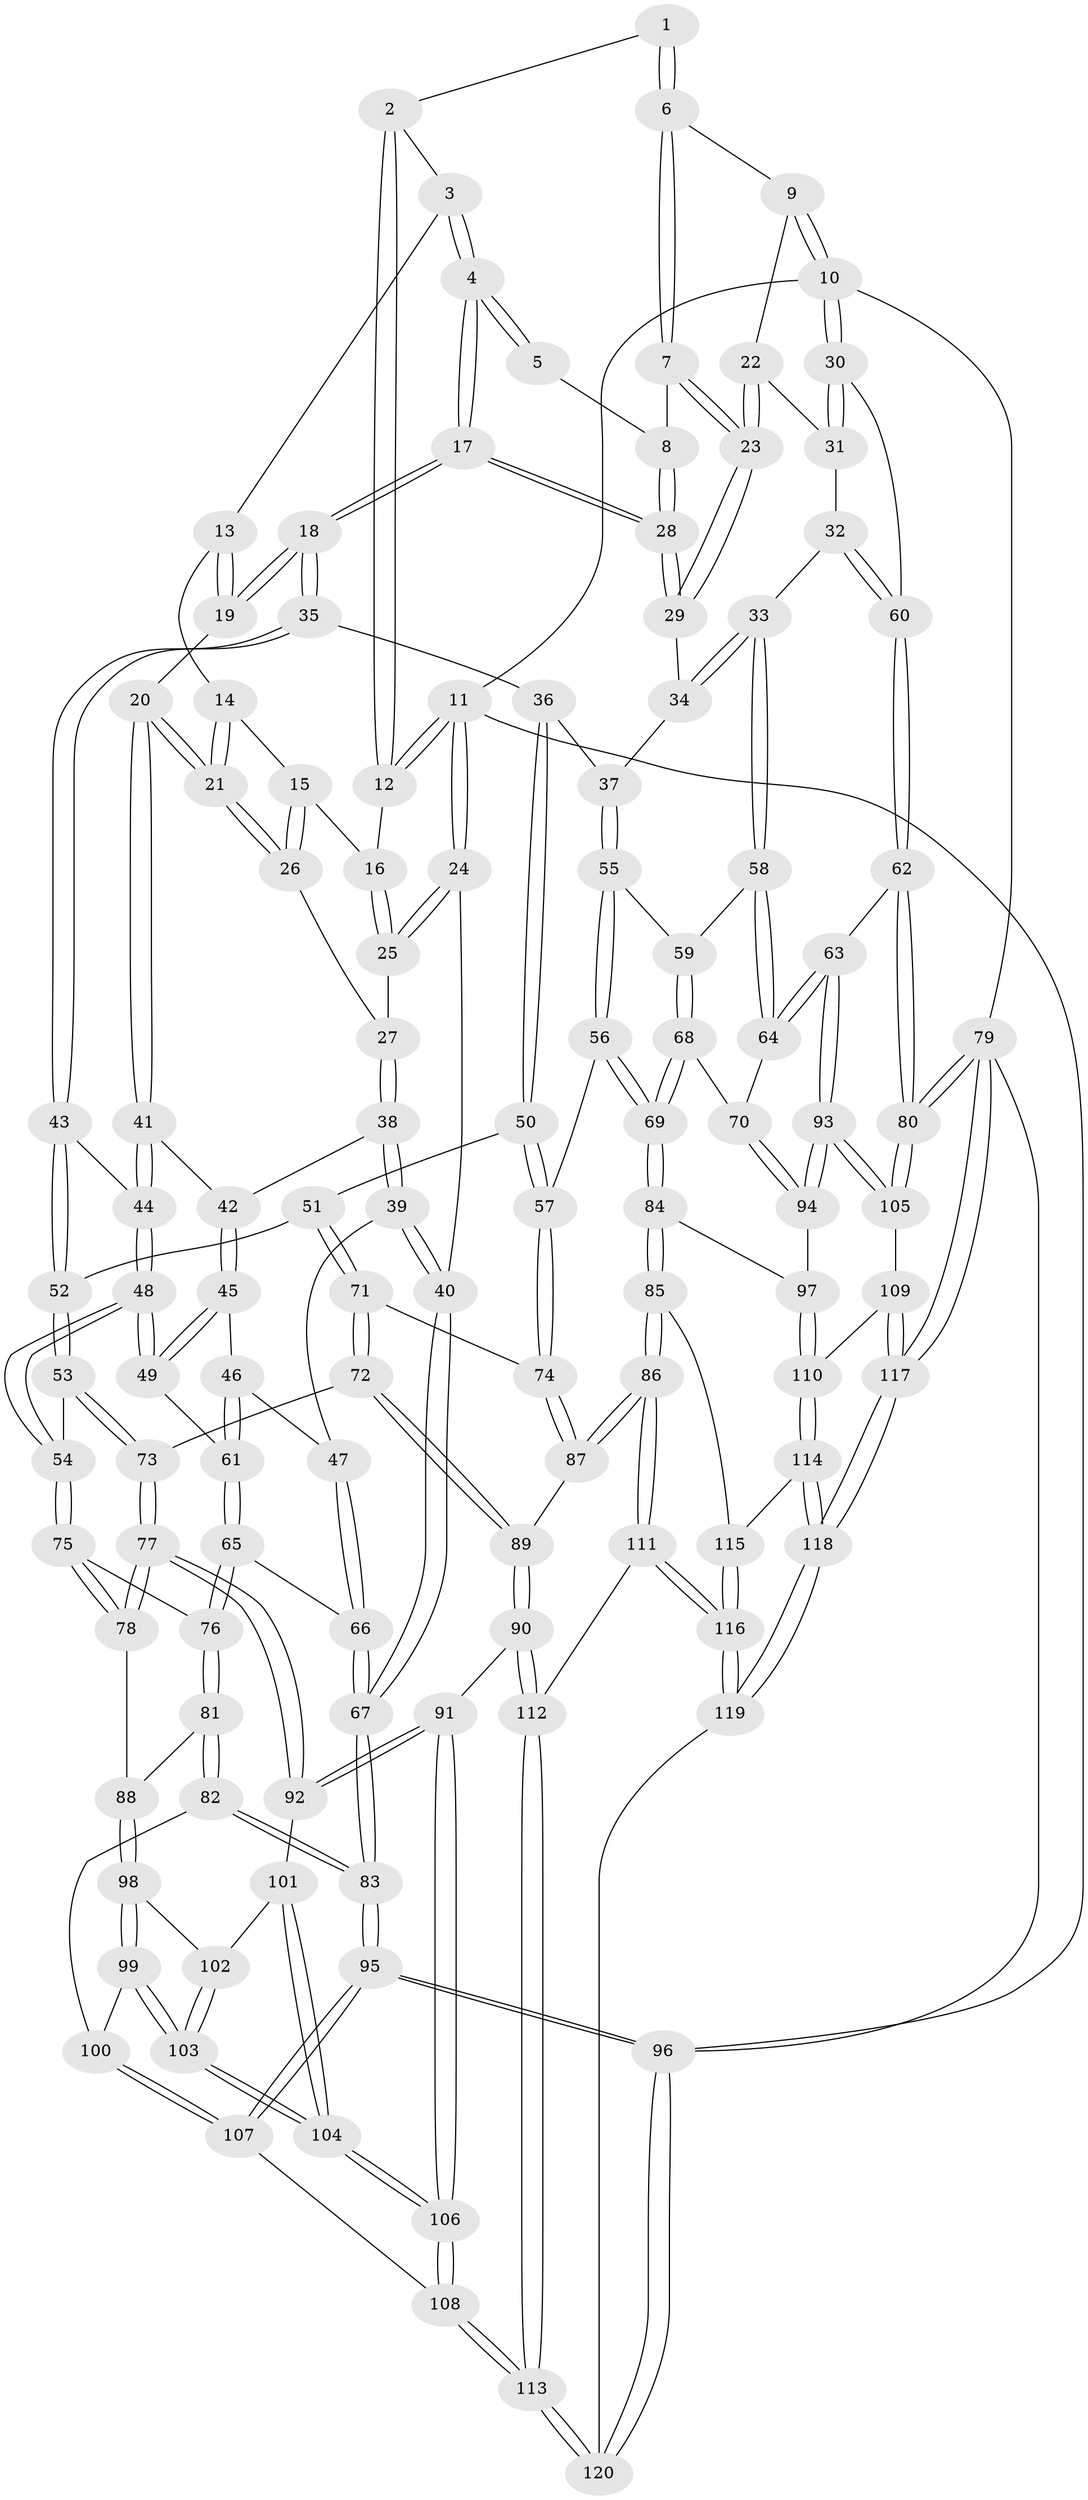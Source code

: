 // coarse degree distribution, {5: 0.1891891891891892, 3: 0.4594594594594595, 7: 0.05405405405405406, 4: 0.2972972972972973}
// Generated by graph-tools (version 1.1) at 2025/54/03/04/25 22:54:37]
// undirected, 120 vertices, 297 edges
graph export_dot {
  node [color=gray90,style=filled];
  1 [pos="+0.662662942743709+0"];
  2 [pos="+0.2980503899381826+0"];
  3 [pos="+0.36954235391829887+0.005244490496808584"];
  4 [pos="+0.4731919180461956+0.14987750810879624"];
  5 [pos="+0.6578002849546137+0"];
  6 [pos="+0.9536972311934323+0"];
  7 [pos="+0.7068070949870634+0.16547424589612875"];
  8 [pos="+0.6248617955567891+0.14285838169723064"];
  9 [pos="+1+0"];
  10 [pos="+1+0"];
  11 [pos="+0+0"];
  12 [pos="+0.17576672588064468+0"];
  13 [pos="+0.34120972243583036+0.09481754565968493"];
  14 [pos="+0.325907568405984+0.1118456927532726"];
  15 [pos="+0.17156155528395664+0.06309767578710689"];
  16 [pos="+0.1623874795779908+0.04504325940935795"];
  17 [pos="+0.4837974856679528+0.22589193626297402"];
  18 [pos="+0.4472398154660418+0.29620532727661614"];
  19 [pos="+0.41469382258510346+0.2884975786284291"];
  20 [pos="+0.3165803436311927+0.2711065117954241"];
  21 [pos="+0.307126533614984+0.2633016988309308"];
  22 [pos="+0.8048944048323348+0.2275813719303517"];
  23 [pos="+0.7602785680821444+0.2422447594137528"];
  24 [pos="+0+0.22164731003872076"];
  25 [pos="+0+0.21089402180603767"];
  26 [pos="+0.23823001887287218+0.21714290770893774"];
  27 [pos="+0.08763412041986678+0.28841904032854376"];
  28 [pos="+0.4985405199510372+0.2197176931281782"];
  29 [pos="+0.7538168924586565+0.2533738764527081"];
  30 [pos="+1+0.16911643158113598"];
  31 [pos="+0.8481728903570943+0.24510966393409422"];
  32 [pos="+0.9214046637817335+0.4252488754813593"];
  33 [pos="+0.839940031882127+0.45092574857207995"];
  34 [pos="+0.7489932880020113+0.2686577304484987"];
  35 [pos="+0.4539889225963313+0.31166499922645363"];
  36 [pos="+0.47158352056922853+0.33307208529519583"];
  37 [pos="+0.5933476551357455+0.40274607019841563"];
  38 [pos="+0.09687616327953943+0.37530541086462577"];
  39 [pos="+0+0.45267784071277617"];
  40 [pos="+0+0.4532587540392421"];
  41 [pos="+0.20311088262819285+0.4020206840262238"];
  42 [pos="+0.13703795965766086+0.4044862597134948"];
  43 [pos="+0.30908656251492006+0.477610249116078"];
  44 [pos="+0.24480685933538787+0.4730757577800358"];
  45 [pos="+0.12706197243900696+0.4590850806054924"];
  46 [pos="+0.06295974295144861+0.5197089654762089"];
  47 [pos="+0.05323522771637751+0.521629349510684"];
  48 [pos="+0.20103450649469512+0.5660441169843663"];
  49 [pos="+0.17762289420098257+0.553228788436948"];
  50 [pos="+0.43876010830257794+0.4865058824335385"];
  51 [pos="+0.3988915556824685+0.5473941955344369"];
  52 [pos="+0.3368038273980058+0.5427320677800328"];
  53 [pos="+0.3018692381170086+0.5859250424335728"];
  54 [pos="+0.20681504056112676+0.5811185047244826"];
  55 [pos="+0.6089230006760957+0.4274050843849553"];
  56 [pos="+0.5529821161230268+0.6197480955955857"];
  57 [pos="+0.5504537149449407+0.6203243186722667"];
  58 [pos="+0.8071741562351233+0.48028174922784767"];
  59 [pos="+0.7446644507745904+0.4895963935898415"];
  60 [pos="+1+0.4262970547790955"];
  61 [pos="+0.12602029497601872+0.5537097671533973"];
  62 [pos="+1+0.5910868918625267"];
  63 [pos="+1+0.6460218907724387"];
  64 [pos="+0.8609149275276666+0.6361350989143789"];
  65 [pos="+0.05584799866223628+0.6428730928522021"];
  66 [pos="+0.0483934613206752+0.6394269541373386"];
  67 [pos="+0+0.6604868799711691"];
  68 [pos="+0.6850995871343074+0.6679429778552527"];
  69 [pos="+0.6610132825776829+0.6855357431912196"];
  70 [pos="+0.8302658062565703+0.6699453164307607"];
  71 [pos="+0.4220532092751061+0.6005004251427186"];
  72 [pos="+0.34746436835683364+0.6677479681873657"];
  73 [pos="+0.33938335710013023+0.6654643223051793"];
  74 [pos="+0.5160344518516468+0.6371216234985667"];
  75 [pos="+0.18649514972892353+0.6477057560033584"];
  76 [pos="+0.07221863500749306+0.6556219999672489"];
  77 [pos="+0.24534119394391682+0.7129466400851303"];
  78 [pos="+0.18939652161804227+0.6533934478448264"];
  79 [pos="+1+1"];
  80 [pos="+1+1"];
  81 [pos="+0.07532930532961507+0.7219193043413455"];
  82 [pos="+0.045665676908339566+0.7730615916225726"];
  83 [pos="+0+0.716400089478779"];
  84 [pos="+0.6607517406750036+0.7837854214031144"];
  85 [pos="+0.6392295675733789+0.8105717882662581"];
  86 [pos="+0.47734626567094607+0.8343341643787476"];
  87 [pos="+0.44352412528189883+0.7713725263096413"];
  88 [pos="+0.13561201424015853+0.7470149169910463"];
  89 [pos="+0.41786427038229934+0.7616391082645849"];
  90 [pos="+0.2631557190671832+0.808234689291284"];
  91 [pos="+0.2618395973685339+0.808056092859223"];
  92 [pos="+0.24585183300211574+0.776326464614993"];
  93 [pos="+0.9088567220497649+0.804250041554291"];
  94 [pos="+0.838994219357199+0.7499993581263633"];
  95 [pos="+0+0.9211047815869798"];
  96 [pos="+0+1"];
  97 [pos="+0.7467405956800673+0.8053696566724572"];
  98 [pos="+0.13697771682406593+0.7498982609576071"];
  99 [pos="+0.09599696926755773+0.8194540466757242"];
  100 [pos="+0.06375353992753524+0.808074812821675"];
  101 [pos="+0.19737591871714721+0.7750864055636462"];
  102 [pos="+0.16406392473602327+0.7672289670957386"];
  103 [pos="+0.11434758023315754+0.8345993097885825"];
  104 [pos="+0.11873851399300638+0.8399318506090722"];
  105 [pos="+0.9230003640412393+0.8644077454028208"];
  106 [pos="+0.17749268710341976+0.944681044766768"];
  107 [pos="+0.0009325864694968331+0.8912224253541089"];
  108 [pos="+0.1723409720392173+0.9877867185302179"];
  109 [pos="+0.8760971831551979+0.8837249838235524"];
  110 [pos="+0.8179858810828157+0.9003810723448391"];
  111 [pos="+0.464718349279555+0.8717765321801376"];
  112 [pos="+0.3390091436424848+0.8774028163252556"];
  113 [pos="+0.2197421521348268+1"];
  114 [pos="+0.7172409443058327+1"];
  115 [pos="+0.639881508057658+0.8140791338542037"];
  116 [pos="+0.47035535741353685+1"];
  117 [pos="+0.8807433452480038+1"];
  118 [pos="+0.6829004965151394+1"];
  119 [pos="+0.4690844655614511+1"];
  120 [pos="+0.22463780687975204+1"];
  1 -- 2;
  1 -- 6;
  1 -- 6;
  2 -- 3;
  2 -- 12;
  2 -- 12;
  3 -- 4;
  3 -- 4;
  3 -- 13;
  4 -- 5;
  4 -- 5;
  4 -- 17;
  4 -- 17;
  5 -- 8;
  6 -- 7;
  6 -- 7;
  6 -- 9;
  7 -- 8;
  7 -- 23;
  7 -- 23;
  8 -- 28;
  8 -- 28;
  9 -- 10;
  9 -- 10;
  9 -- 22;
  10 -- 11;
  10 -- 30;
  10 -- 30;
  10 -- 79;
  11 -- 12;
  11 -- 12;
  11 -- 24;
  11 -- 24;
  11 -- 96;
  12 -- 16;
  13 -- 14;
  13 -- 19;
  13 -- 19;
  14 -- 15;
  14 -- 21;
  14 -- 21;
  15 -- 16;
  15 -- 26;
  15 -- 26;
  16 -- 25;
  16 -- 25;
  17 -- 18;
  17 -- 18;
  17 -- 28;
  17 -- 28;
  18 -- 19;
  18 -- 19;
  18 -- 35;
  18 -- 35;
  19 -- 20;
  20 -- 21;
  20 -- 21;
  20 -- 41;
  20 -- 41;
  21 -- 26;
  21 -- 26;
  22 -- 23;
  22 -- 23;
  22 -- 31;
  23 -- 29;
  23 -- 29;
  24 -- 25;
  24 -- 25;
  24 -- 40;
  25 -- 27;
  26 -- 27;
  27 -- 38;
  27 -- 38;
  28 -- 29;
  28 -- 29;
  29 -- 34;
  30 -- 31;
  30 -- 31;
  30 -- 60;
  31 -- 32;
  32 -- 33;
  32 -- 60;
  32 -- 60;
  33 -- 34;
  33 -- 34;
  33 -- 58;
  33 -- 58;
  34 -- 37;
  35 -- 36;
  35 -- 43;
  35 -- 43;
  36 -- 37;
  36 -- 50;
  36 -- 50;
  37 -- 55;
  37 -- 55;
  38 -- 39;
  38 -- 39;
  38 -- 42;
  39 -- 40;
  39 -- 40;
  39 -- 47;
  40 -- 67;
  40 -- 67;
  41 -- 42;
  41 -- 44;
  41 -- 44;
  42 -- 45;
  42 -- 45;
  43 -- 44;
  43 -- 52;
  43 -- 52;
  44 -- 48;
  44 -- 48;
  45 -- 46;
  45 -- 49;
  45 -- 49;
  46 -- 47;
  46 -- 61;
  46 -- 61;
  47 -- 66;
  47 -- 66;
  48 -- 49;
  48 -- 49;
  48 -- 54;
  48 -- 54;
  49 -- 61;
  50 -- 51;
  50 -- 57;
  50 -- 57;
  51 -- 52;
  51 -- 71;
  51 -- 71;
  52 -- 53;
  52 -- 53;
  53 -- 54;
  53 -- 73;
  53 -- 73;
  54 -- 75;
  54 -- 75;
  55 -- 56;
  55 -- 56;
  55 -- 59;
  56 -- 57;
  56 -- 69;
  56 -- 69;
  57 -- 74;
  57 -- 74;
  58 -- 59;
  58 -- 64;
  58 -- 64;
  59 -- 68;
  59 -- 68;
  60 -- 62;
  60 -- 62;
  61 -- 65;
  61 -- 65;
  62 -- 63;
  62 -- 80;
  62 -- 80;
  63 -- 64;
  63 -- 64;
  63 -- 93;
  63 -- 93;
  64 -- 70;
  65 -- 66;
  65 -- 76;
  65 -- 76;
  66 -- 67;
  66 -- 67;
  67 -- 83;
  67 -- 83;
  68 -- 69;
  68 -- 69;
  68 -- 70;
  69 -- 84;
  69 -- 84;
  70 -- 94;
  70 -- 94;
  71 -- 72;
  71 -- 72;
  71 -- 74;
  72 -- 73;
  72 -- 89;
  72 -- 89;
  73 -- 77;
  73 -- 77;
  74 -- 87;
  74 -- 87;
  75 -- 76;
  75 -- 78;
  75 -- 78;
  76 -- 81;
  76 -- 81;
  77 -- 78;
  77 -- 78;
  77 -- 92;
  77 -- 92;
  78 -- 88;
  79 -- 80;
  79 -- 80;
  79 -- 117;
  79 -- 117;
  79 -- 96;
  80 -- 105;
  80 -- 105;
  81 -- 82;
  81 -- 82;
  81 -- 88;
  82 -- 83;
  82 -- 83;
  82 -- 100;
  83 -- 95;
  83 -- 95;
  84 -- 85;
  84 -- 85;
  84 -- 97;
  85 -- 86;
  85 -- 86;
  85 -- 115;
  86 -- 87;
  86 -- 87;
  86 -- 111;
  86 -- 111;
  87 -- 89;
  88 -- 98;
  88 -- 98;
  89 -- 90;
  89 -- 90;
  90 -- 91;
  90 -- 112;
  90 -- 112;
  91 -- 92;
  91 -- 92;
  91 -- 106;
  91 -- 106;
  92 -- 101;
  93 -- 94;
  93 -- 94;
  93 -- 105;
  93 -- 105;
  94 -- 97;
  95 -- 96;
  95 -- 96;
  95 -- 107;
  95 -- 107;
  96 -- 120;
  96 -- 120;
  97 -- 110;
  97 -- 110;
  98 -- 99;
  98 -- 99;
  98 -- 102;
  99 -- 100;
  99 -- 103;
  99 -- 103;
  100 -- 107;
  100 -- 107;
  101 -- 102;
  101 -- 104;
  101 -- 104;
  102 -- 103;
  102 -- 103;
  103 -- 104;
  103 -- 104;
  104 -- 106;
  104 -- 106;
  105 -- 109;
  106 -- 108;
  106 -- 108;
  107 -- 108;
  108 -- 113;
  108 -- 113;
  109 -- 110;
  109 -- 117;
  109 -- 117;
  110 -- 114;
  110 -- 114;
  111 -- 112;
  111 -- 116;
  111 -- 116;
  112 -- 113;
  112 -- 113;
  113 -- 120;
  113 -- 120;
  114 -- 115;
  114 -- 118;
  114 -- 118;
  115 -- 116;
  115 -- 116;
  116 -- 119;
  116 -- 119;
  117 -- 118;
  117 -- 118;
  118 -- 119;
  118 -- 119;
  119 -- 120;
}
